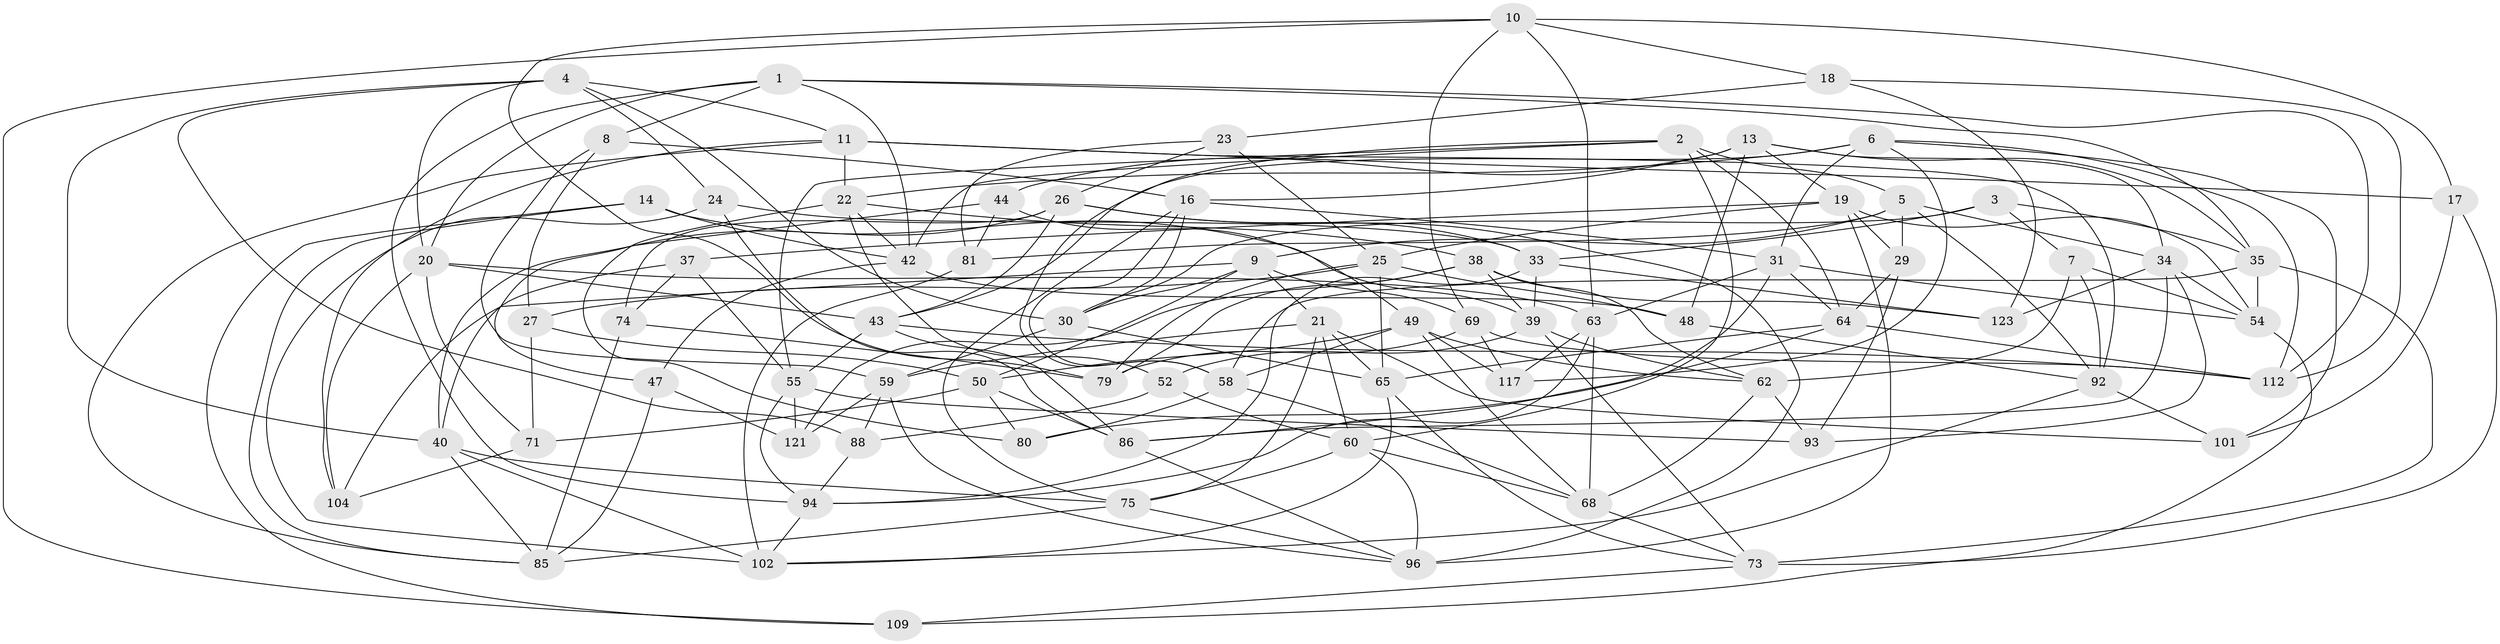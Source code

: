 // Generated by graph-tools (version 1.1) at 2025/24/03/03/25 07:24:23]
// undirected, 76 vertices, 200 edges
graph export_dot {
graph [start="1"]
  node [color=gray90,style=filled];
  1 [super="+12"];
  2 [super="+66"];
  3;
  4 [super="+91"];
  5 [super="+76"];
  6 [super="+106"];
  7;
  8;
  9 [super="+95"];
  10 [super="+110"];
  11 [super="+98"];
  13 [super="+15"];
  14;
  16 [super="+111"];
  17;
  18;
  19 [super="+78"];
  20 [super="+57"];
  21 [super="+51"];
  22 [super="+28"];
  23;
  24;
  25 [super="+61"];
  26 [super="+67"];
  27;
  29;
  30 [super="+108"];
  31 [super="+32"];
  33 [super="+36"];
  34 [super="+77"];
  35 [super="+89"];
  37;
  38 [super="+114"];
  39 [super="+53"];
  40 [super="+41"];
  42 [super="+45"];
  43 [super="+46"];
  44;
  47;
  48;
  49 [super="+84"];
  50 [super="+56"];
  52;
  54 [super="+99"];
  55 [super="+107"];
  58 [super="+70"];
  59 [super="+115"];
  60 [super="+90"];
  62 [super="+82"];
  63 [super="+72"];
  64 [super="+119"];
  65 [super="+100"];
  68 [super="+116"];
  69 [super="+120"];
  71;
  73 [super="+87"];
  74;
  75 [super="+122"];
  79 [super="+83"];
  80;
  81;
  85 [super="+113"];
  86 [super="+105"];
  88;
  92 [super="+118"];
  93;
  94 [super="+97"];
  96 [super="+125"];
  101;
  102 [super="+103"];
  104;
  109;
  112 [super="+124"];
  117;
  121;
  123;
  1 -- 8;
  1 -- 20;
  1 -- 42;
  1 -- 94;
  1 -- 35;
  1 -- 112;
  2 -- 60;
  2 -- 58;
  2 -- 55;
  2 -- 42;
  2 -- 64;
  2 -- 5;
  3 -- 7;
  3 -- 33;
  3 -- 35;
  3 -- 30;
  4 -- 30;
  4 -- 88;
  4 -- 24;
  4 -- 20;
  4 -- 11;
  4 -- 40;
  5 -- 81;
  5 -- 92;
  5 -- 34;
  5 -- 9;
  5 -- 29;
  6 -- 101;
  6 -- 117;
  6 -- 112;
  6 -- 43;
  6 -- 22;
  6 -- 31;
  7 -- 62;
  7 -- 92;
  7 -- 54;
  8 -- 16;
  8 -- 59;
  8 -- 27;
  9 -- 104;
  9 -- 69;
  9 -- 30;
  9 -- 21;
  9 -- 50;
  10 -- 109;
  10 -- 17;
  10 -- 63;
  10 -- 18;
  10 -- 69;
  10 -- 79;
  11 -- 17;
  11 -- 85;
  11 -- 92;
  11 -- 104;
  11 -- 22;
  13 -- 44;
  13 -- 16;
  13 -- 48;
  13 -- 35;
  13 -- 19;
  13 -- 34;
  14 -- 109;
  14 -- 85;
  14 -- 42;
  14 -- 39;
  16 -- 30;
  16 -- 58;
  16 -- 75;
  16 -- 31;
  17 -- 73;
  17 -- 101;
  18 -- 123;
  18 -- 112;
  18 -- 23;
  19 -- 29;
  19 -- 25;
  19 -- 37;
  19 -- 54;
  19 -- 96;
  20 -- 71;
  20 -- 104;
  20 -- 63;
  20 -- 43;
  21 -- 75;
  21 -- 59;
  21 -- 65;
  21 -- 101;
  21 -- 60;
  22 -- 42;
  22 -- 80;
  22 -- 38;
  22 -- 52;
  23 -- 25;
  23 -- 81;
  23 -- 26;
  24 -- 33;
  24 -- 102;
  24 -- 86;
  25 -- 27;
  25 -- 48;
  25 -- 65;
  25 -- 79;
  26 -- 74;
  26 -- 96;
  26 -- 33;
  26 -- 40;
  26 -- 43;
  27 -- 50;
  27 -- 71;
  29 -- 93;
  29 -- 64;
  30 -- 65;
  30 -- 59;
  31 -- 64;
  31 -- 54;
  31 -- 63;
  31 -- 86;
  33 -- 123;
  33 -- 39;
  33 -- 94;
  34 -- 123;
  34 -- 54;
  34 -- 93;
  34 -- 86;
  35 -- 58;
  35 -- 54;
  35 -- 73;
  37 -- 74;
  37 -- 40;
  37 -- 55;
  38 -- 62;
  38 -- 121;
  38 -- 123;
  38 -- 39;
  38 -- 79;
  39 -- 52;
  39 -- 73;
  39 -- 62;
  40 -- 102;
  40 -- 85;
  40 -- 75;
  42 -- 48;
  42 -- 47;
  43 -- 86;
  43 -- 55;
  43 -- 112;
  44 -- 47;
  44 -- 81;
  44 -- 49;
  47 -- 121;
  47 -- 85;
  48 -- 92;
  49 -- 62;
  49 -- 117;
  49 -- 50;
  49 -- 58;
  49 -- 68;
  50 -- 80;
  50 -- 86;
  50 -- 71;
  52 -- 88;
  52 -- 60;
  54 -- 109;
  55 -- 121;
  55 -- 93;
  55 -- 94;
  58 -- 80;
  58 -- 68;
  59 -- 88;
  59 -- 96;
  59 -- 121;
  60 -- 75;
  60 -- 96;
  60 -- 68;
  62 -- 68;
  62 -- 93;
  63 -- 94;
  63 -- 117;
  63 -- 68;
  64 -- 80;
  64 -- 65;
  64 -- 112;
  65 -- 102;
  65 -- 73;
  68 -- 73;
  69 -- 117;
  69 -- 79 [weight=2];
  69 -- 112;
  71 -- 104;
  73 -- 109;
  74 -- 79;
  74 -- 85;
  75 -- 96;
  75 -- 85;
  81 -- 102;
  86 -- 96;
  88 -- 94;
  92 -- 101;
  92 -- 102;
  94 -- 102;
}
